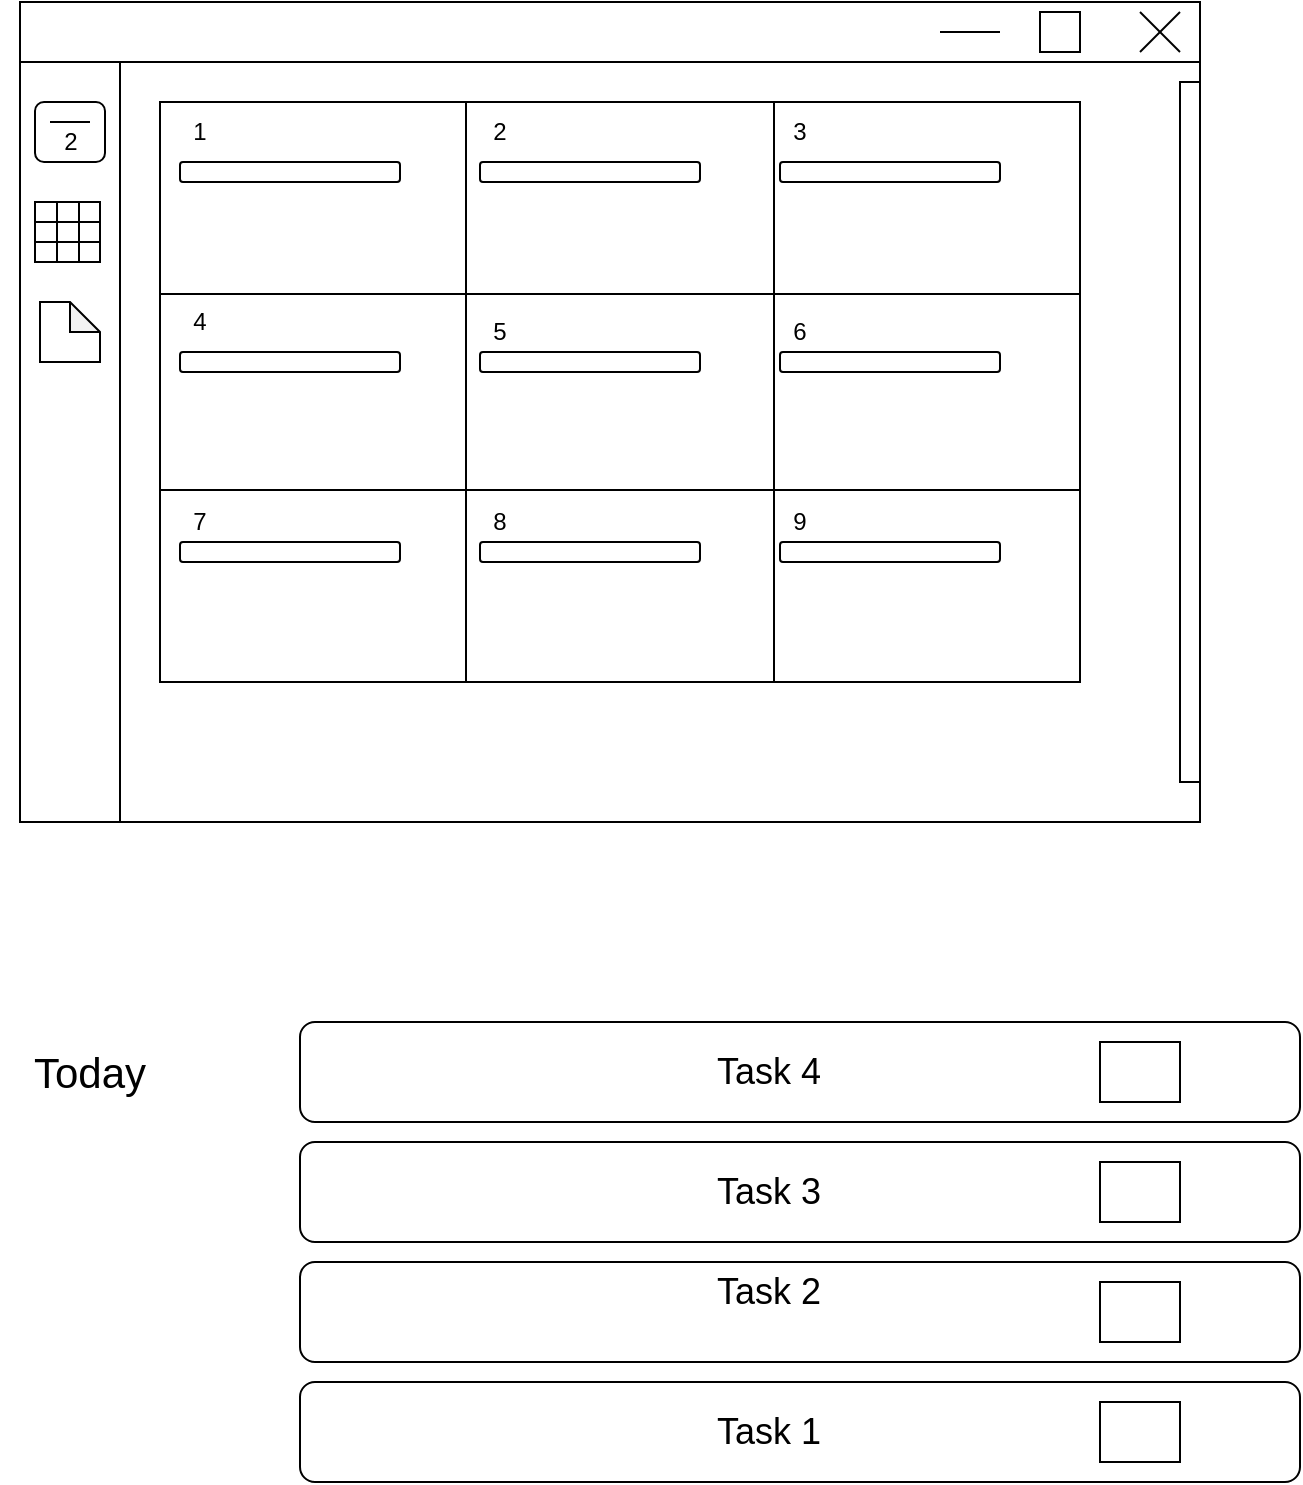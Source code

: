 <mxfile version="14.1.9" type="device"><diagram id="jYjudsKA2nTVADMtQ2na" name="Page-1"><mxGraphModel dx="1038" dy="548" grid="1" gridSize="10" guides="1" tooltips="1" connect="1" arrows="1" fold="1" page="1" pageScale="1" pageWidth="827" pageHeight="1169" math="0" shadow="0"><root><mxCell id="0"/><mxCell id="1" parent="0"/><mxCell id="zUBwi_voVAQUFSUqixuF-2" value="" style="rounded=0;whiteSpace=wrap;html=1;" vertex="1" parent="1"><mxGeometry x="120" y="50" width="590" height="410" as="geometry"/></mxCell><mxCell id="zUBwi_voVAQUFSUqixuF-3" value="" style="rounded=0;whiteSpace=wrap;html=1;" vertex="1" parent="1"><mxGeometry x="120" y="50" width="590" height="30" as="geometry"/></mxCell><mxCell id="zUBwi_voVAQUFSUqixuF-5" value="" style="rounded=0;whiteSpace=wrap;html=1;" vertex="1" parent="1"><mxGeometry x="630" y="55" width="20" height="20" as="geometry"/></mxCell><mxCell id="zUBwi_voVAQUFSUqixuF-8" value="" style="line;strokeWidth=1;html=1;perimeter=backbonePerimeter;points=[];outlineConnect=0;" vertex="1" parent="1"><mxGeometry x="580" y="60" width="30" height="10" as="geometry"/></mxCell><mxCell id="zUBwi_voVAQUFSUqixuF-9" value="" style="endArrow=none;html=1;" edge="1" parent="1"><mxGeometry width="50" height="50" relative="1" as="geometry"><mxPoint x="680" y="75" as="sourcePoint"/><mxPoint x="700" y="55" as="targetPoint"/></mxGeometry></mxCell><mxCell id="zUBwi_voVAQUFSUqixuF-11" value="" style="endArrow=none;html=1;" edge="1" parent="1"><mxGeometry width="50" height="50" relative="1" as="geometry"><mxPoint x="680" y="55" as="sourcePoint"/><mxPoint x="700" y="75" as="targetPoint"/></mxGeometry></mxCell><mxCell id="zUBwi_voVAQUFSUqixuF-12" value="" style="rounded=0;whiteSpace=wrap;html=1;strokeWidth=1;" vertex="1" parent="1"><mxGeometry x="120" y="80" width="50" height="380" as="geometry"/></mxCell><mxCell id="zUBwi_voVAQUFSUqixuF-13" value="&lt;font style=&quot;font-size: 21px&quot;&gt;Today&lt;/font&gt;" style="text;html=1;strokeColor=none;fillColor=none;align=center;verticalAlign=middle;whiteSpace=wrap;rounded=0;" vertex="1" parent="1"><mxGeometry x="110" y="560" width="90" height="50" as="geometry"/></mxCell><mxCell id="zUBwi_voVAQUFSUqixuF-14" value="" style="rounded=1;whiteSpace=wrap;html=1;strokeWidth=1;" vertex="1" parent="1"><mxGeometry x="260" y="740" width="500" height="50" as="geometry"/></mxCell><mxCell id="zUBwi_voVAQUFSUqixuF-15" value="&lt;font style=&quot;font-size: 18px&quot;&gt;Task 1&lt;/font&gt;" style="text;html=1;strokeColor=none;fillColor=none;align=center;verticalAlign=middle;whiteSpace=wrap;rounded=0;" vertex="1" parent="1"><mxGeometry x="297.5" y="750" width="392.5" height="30" as="geometry"/></mxCell><mxCell id="zUBwi_voVAQUFSUqixuF-16" value="" style="rounded=1;whiteSpace=wrap;html=1;strokeWidth=1;" vertex="1" parent="1"><mxGeometry x="260" y="680" width="500" height="50" as="geometry"/></mxCell><mxCell id="zUBwi_voVAQUFSUqixuF-17" value="" style="rounded=1;whiteSpace=wrap;html=1;strokeWidth=1;" vertex="1" parent="1"><mxGeometry x="260" y="620" width="500" height="50" as="geometry"/></mxCell><mxCell id="zUBwi_voVAQUFSUqixuF-18" value="" style="rounded=1;whiteSpace=wrap;html=1;strokeWidth=1;" vertex="1" parent="1"><mxGeometry x="260" y="560" width="500" height="50" as="geometry"/></mxCell><mxCell id="zUBwi_voVAQUFSUqixuF-20" value="&lt;font style=&quot;font-size: 18px&quot;&gt;Task 2&lt;/font&gt;" style="text;html=1;strokeColor=none;fillColor=none;align=center;verticalAlign=middle;whiteSpace=wrap;rounded=0;" vertex="1" parent="1"><mxGeometry x="297.5" y="680" width="392.5" height="30" as="geometry"/></mxCell><mxCell id="zUBwi_voVAQUFSUqixuF-21" value="&lt;font style=&quot;font-size: 18px&quot;&gt;Task 3&lt;/font&gt;" style="text;html=1;strokeColor=none;fillColor=none;align=center;verticalAlign=middle;whiteSpace=wrap;rounded=0;" vertex="1" parent="1"><mxGeometry x="297.5" y="630" width="392.5" height="30" as="geometry"/></mxCell><mxCell id="zUBwi_voVAQUFSUqixuF-22" value="&lt;font style=&quot;font-size: 18px&quot;&gt;Task 4&lt;/font&gt;" style="text;html=1;strokeColor=none;fillColor=none;align=center;verticalAlign=middle;whiteSpace=wrap;rounded=0;" vertex="1" parent="1"><mxGeometry x="297.5" y="570" width="392.5" height="30" as="geometry"/></mxCell><mxCell id="zUBwi_voVAQUFSUqixuF-24" value="" style="rounded=0;whiteSpace=wrap;html=1;strokeWidth=1;" vertex="1" parent="1"><mxGeometry x="660" y="750" width="40" height="30" as="geometry"/></mxCell><mxCell id="zUBwi_voVAQUFSUqixuF-25" value="" style="rounded=0;whiteSpace=wrap;html=1;strokeWidth=1;" vertex="1" parent="1"><mxGeometry x="660" y="690" width="40" height="30" as="geometry"/></mxCell><mxCell id="zUBwi_voVAQUFSUqixuF-26" value="" style="rounded=0;whiteSpace=wrap;html=1;strokeWidth=1;" vertex="1" parent="1"><mxGeometry x="660" y="630" width="40" height="30" as="geometry"/></mxCell><mxCell id="zUBwi_voVAQUFSUqixuF-27" value="" style="rounded=0;whiteSpace=wrap;html=1;strokeWidth=1;" vertex="1" parent="1"><mxGeometry x="660" y="570" width="40" height="30" as="geometry"/></mxCell><mxCell id="zUBwi_voVAQUFSUqixuF-33" value="" style="rounded=1;whiteSpace=wrap;html=1;strokeWidth=1;" vertex="1" parent="1"><mxGeometry x="127.5" y="100" width="35" height="30" as="geometry"/></mxCell><mxCell id="zUBwi_voVAQUFSUqixuF-34" value="" style="endArrow=none;html=1;strokeColor=#000000;" edge="1" parent="1"><mxGeometry width="50" height="50" relative="1" as="geometry"><mxPoint x="135" y="110" as="sourcePoint"/><mxPoint x="155" y="110" as="targetPoint"/></mxGeometry></mxCell><mxCell id="zUBwi_voVAQUFSUqixuF-36" value="2" style="text;html=1;strokeColor=none;fillColor=none;align=center;verticalAlign=middle;whiteSpace=wrap;rounded=0;" vertex="1" parent="1"><mxGeometry x="127.5" y="110" width="35" height="20" as="geometry"/></mxCell><mxCell id="zUBwi_voVAQUFSUqixuF-38" value="" style="shape=table;html=1;whiteSpace=wrap;startSize=0;container=1;collapsible=0;childLayout=tableLayout;strokeWidth=1;" vertex="1" parent="1"><mxGeometry x="127.5" y="150" width="32.5" height="30" as="geometry"/></mxCell><mxCell id="zUBwi_voVAQUFSUqixuF-39" value="" style="shape=partialRectangle;html=1;whiteSpace=wrap;collapsible=0;dropTarget=0;pointerEvents=0;fillColor=none;top=0;left=0;bottom=0;right=0;points=[[0,0.5],[1,0.5]];portConstraint=eastwest;" vertex="1" parent="zUBwi_voVAQUFSUqixuF-38"><mxGeometry width="32.5" height="10" as="geometry"/></mxCell><mxCell id="zUBwi_voVAQUFSUqixuF-40" value="" style="shape=partialRectangle;html=1;whiteSpace=wrap;connectable=0;fillColor=none;top=0;left=0;bottom=0;right=0;overflow=hidden;" vertex="1" parent="zUBwi_voVAQUFSUqixuF-39"><mxGeometry width="11" height="10" as="geometry"/></mxCell><mxCell id="zUBwi_voVAQUFSUqixuF-41" value="" style="shape=partialRectangle;html=1;whiteSpace=wrap;connectable=0;fillColor=none;top=0;left=0;bottom=0;right=0;overflow=hidden;" vertex="1" parent="zUBwi_voVAQUFSUqixuF-39"><mxGeometry x="11" width="11" height="10" as="geometry"/></mxCell><mxCell id="zUBwi_voVAQUFSUqixuF-42" value="" style="shape=partialRectangle;html=1;whiteSpace=wrap;connectable=0;fillColor=none;top=0;left=0;bottom=0;right=0;overflow=hidden;" vertex="1" parent="zUBwi_voVAQUFSUqixuF-39"><mxGeometry x="22" width="11" height="10" as="geometry"/></mxCell><mxCell id="zUBwi_voVAQUFSUqixuF-43" value="" style="shape=partialRectangle;html=1;whiteSpace=wrap;collapsible=0;dropTarget=0;pointerEvents=0;fillColor=none;top=0;left=0;bottom=0;right=0;points=[[0,0.5],[1,0.5]];portConstraint=eastwest;" vertex="1" parent="zUBwi_voVAQUFSUqixuF-38"><mxGeometry y="10" width="32.5" height="10" as="geometry"/></mxCell><mxCell id="zUBwi_voVAQUFSUqixuF-44" value="" style="shape=partialRectangle;html=1;whiteSpace=wrap;connectable=0;fillColor=none;top=0;left=0;bottom=0;right=0;overflow=hidden;" vertex="1" parent="zUBwi_voVAQUFSUqixuF-43"><mxGeometry width="11" height="10" as="geometry"/></mxCell><mxCell id="zUBwi_voVAQUFSUqixuF-45" value="" style="shape=partialRectangle;html=1;whiteSpace=wrap;connectable=0;fillColor=none;top=0;left=0;bottom=0;right=0;overflow=hidden;" vertex="1" parent="zUBwi_voVAQUFSUqixuF-43"><mxGeometry x="11" width="11" height="10" as="geometry"/></mxCell><mxCell id="zUBwi_voVAQUFSUqixuF-46" value="" style="shape=partialRectangle;html=1;whiteSpace=wrap;connectable=0;fillColor=none;top=0;left=0;bottom=0;right=0;overflow=hidden;" vertex="1" parent="zUBwi_voVAQUFSUqixuF-43"><mxGeometry x="22" width="11" height="10" as="geometry"/></mxCell><mxCell id="zUBwi_voVAQUFSUqixuF-47" value="" style="shape=partialRectangle;html=1;whiteSpace=wrap;collapsible=0;dropTarget=0;pointerEvents=0;fillColor=none;top=0;left=0;bottom=0;right=0;points=[[0,0.5],[1,0.5]];portConstraint=eastwest;" vertex="1" parent="zUBwi_voVAQUFSUqixuF-38"><mxGeometry y="20" width="32.5" height="10" as="geometry"/></mxCell><mxCell id="zUBwi_voVAQUFSUqixuF-48" value="" style="shape=partialRectangle;html=1;whiteSpace=wrap;connectable=0;fillColor=none;top=0;left=0;bottom=0;right=0;overflow=hidden;" vertex="1" parent="zUBwi_voVAQUFSUqixuF-47"><mxGeometry width="11" height="10" as="geometry"/></mxCell><mxCell id="zUBwi_voVAQUFSUqixuF-49" value="" style="shape=partialRectangle;html=1;whiteSpace=wrap;connectable=0;fillColor=none;top=0;left=0;bottom=0;right=0;overflow=hidden;" vertex="1" parent="zUBwi_voVAQUFSUqixuF-47"><mxGeometry x="11" width="11" height="10" as="geometry"/></mxCell><mxCell id="zUBwi_voVAQUFSUqixuF-50" value="" style="shape=partialRectangle;html=1;whiteSpace=wrap;connectable=0;fillColor=none;top=0;left=0;bottom=0;right=0;overflow=hidden;" vertex="1" parent="zUBwi_voVAQUFSUqixuF-47"><mxGeometry x="22" width="11" height="10" as="geometry"/></mxCell><mxCell id="zUBwi_voVAQUFSUqixuF-52" value="" style="rounded=0;whiteSpace=wrap;html=1;strokeWidth=1;" vertex="1" parent="1"><mxGeometry x="700" y="90" width="10" height="350" as="geometry"/></mxCell><mxCell id="zUBwi_voVAQUFSUqixuF-56" value="" style="shape=note;whiteSpace=wrap;html=1;backgroundOutline=1;darkOpacity=0.05;strokeWidth=1;size=15;" vertex="1" parent="1"><mxGeometry x="130" y="200" width="30" height="30" as="geometry"/></mxCell><mxCell id="zUBwi_voVAQUFSUqixuF-58" value="" style="shape=table;html=1;whiteSpace=wrap;startSize=0;container=1;collapsible=0;childLayout=tableLayout;strokeWidth=1;" vertex="1" parent="1"><mxGeometry x="190" y="100" width="460" height="290" as="geometry"/></mxCell><mxCell id="zUBwi_voVAQUFSUqixuF-59" value="" style="shape=partialRectangle;html=1;whiteSpace=wrap;collapsible=0;dropTarget=0;pointerEvents=0;fillColor=none;top=0;left=0;bottom=0;right=0;points=[[0,0.5],[1,0.5]];portConstraint=eastwest;" vertex="1" parent="zUBwi_voVAQUFSUqixuF-58"><mxGeometry width="460" height="96" as="geometry"/></mxCell><mxCell id="zUBwi_voVAQUFSUqixuF-60" value="" style="shape=partialRectangle;html=1;whiteSpace=wrap;connectable=0;fillColor=none;top=0;left=0;bottom=0;right=0;overflow=hidden;" vertex="1" parent="zUBwi_voVAQUFSUqixuF-59"><mxGeometry width="153" height="96" as="geometry"/></mxCell><mxCell id="zUBwi_voVAQUFSUqixuF-61" value="" style="shape=partialRectangle;html=1;whiteSpace=wrap;connectable=0;fillColor=none;top=0;left=0;bottom=0;right=0;overflow=hidden;" vertex="1" parent="zUBwi_voVAQUFSUqixuF-59"><mxGeometry x="153" width="154" height="96" as="geometry"/></mxCell><mxCell id="zUBwi_voVAQUFSUqixuF-62" value="" style="shape=partialRectangle;html=1;whiteSpace=wrap;connectable=0;fillColor=none;top=0;left=0;bottom=0;right=0;overflow=hidden;" vertex="1" parent="zUBwi_voVAQUFSUqixuF-59"><mxGeometry x="307" width="153" height="96" as="geometry"/></mxCell><mxCell id="zUBwi_voVAQUFSUqixuF-63" value="" style="shape=partialRectangle;html=1;whiteSpace=wrap;collapsible=0;dropTarget=0;pointerEvents=0;fillColor=none;top=0;left=0;bottom=0;right=0;points=[[0,0.5],[1,0.5]];portConstraint=eastwest;" vertex="1" parent="zUBwi_voVAQUFSUqixuF-58"><mxGeometry y="96" width="460" height="98" as="geometry"/></mxCell><mxCell id="zUBwi_voVAQUFSUqixuF-64" value="" style="shape=partialRectangle;html=1;whiteSpace=wrap;connectable=0;fillColor=none;top=0;left=0;bottom=0;right=0;overflow=hidden;" vertex="1" parent="zUBwi_voVAQUFSUqixuF-63"><mxGeometry width="153" height="98" as="geometry"/></mxCell><mxCell id="zUBwi_voVAQUFSUqixuF-65" value="" style="shape=partialRectangle;html=1;whiteSpace=wrap;connectable=0;fillColor=none;top=0;left=0;bottom=0;right=0;overflow=hidden;" vertex="1" parent="zUBwi_voVAQUFSUqixuF-63"><mxGeometry x="153" width="154" height="98" as="geometry"/></mxCell><mxCell id="zUBwi_voVAQUFSUqixuF-66" value="" style="shape=partialRectangle;html=1;whiteSpace=wrap;connectable=0;fillColor=none;top=0;left=0;bottom=0;right=0;overflow=hidden;" vertex="1" parent="zUBwi_voVAQUFSUqixuF-63"><mxGeometry x="307" width="153" height="98" as="geometry"/></mxCell><mxCell id="zUBwi_voVAQUFSUqixuF-67" value="" style="shape=partialRectangle;html=1;whiteSpace=wrap;collapsible=0;dropTarget=0;pointerEvents=0;fillColor=none;top=0;left=0;bottom=0;right=0;points=[[0,0.5],[1,0.5]];portConstraint=eastwest;" vertex="1" parent="zUBwi_voVAQUFSUqixuF-58"><mxGeometry y="194" width="460" height="96" as="geometry"/></mxCell><mxCell id="zUBwi_voVAQUFSUqixuF-68" value="" style="shape=partialRectangle;html=1;whiteSpace=wrap;connectable=0;fillColor=none;top=0;left=0;bottom=0;right=0;overflow=hidden;" vertex="1" parent="zUBwi_voVAQUFSUqixuF-67"><mxGeometry width="153" height="96" as="geometry"/></mxCell><mxCell id="zUBwi_voVAQUFSUqixuF-69" value="" style="shape=partialRectangle;html=1;whiteSpace=wrap;connectable=0;fillColor=none;top=0;left=0;bottom=0;right=0;overflow=hidden;" vertex="1" parent="zUBwi_voVAQUFSUqixuF-67"><mxGeometry x="153" width="154" height="96" as="geometry"/></mxCell><mxCell id="zUBwi_voVAQUFSUqixuF-70" value="" style="shape=partialRectangle;html=1;whiteSpace=wrap;connectable=0;fillColor=none;top=0;left=0;bottom=0;right=0;overflow=hidden;" vertex="1" parent="zUBwi_voVAQUFSUqixuF-67"><mxGeometry x="307" width="153" height="96" as="geometry"/></mxCell><mxCell id="zUBwi_voVAQUFSUqixuF-71" value="1" style="text;html=1;strokeColor=none;fillColor=none;align=center;verticalAlign=middle;whiteSpace=wrap;rounded=0;" vertex="1" parent="1"><mxGeometry x="190" y="105" width="40" height="20" as="geometry"/></mxCell><mxCell id="zUBwi_voVAQUFSUqixuF-72" value="2" style="text;html=1;strokeColor=none;fillColor=none;align=center;verticalAlign=middle;whiteSpace=wrap;rounded=0;" vertex="1" parent="1"><mxGeometry x="340" y="105" width="40" height="20" as="geometry"/></mxCell><mxCell id="zUBwi_voVAQUFSUqixuF-73" value="3" style="text;html=1;strokeColor=none;fillColor=none;align=center;verticalAlign=middle;whiteSpace=wrap;rounded=0;" vertex="1" parent="1"><mxGeometry x="490" y="105" width="40" height="20" as="geometry"/></mxCell><mxCell id="zUBwi_voVAQUFSUqixuF-74" value="4" style="text;html=1;strokeColor=none;fillColor=none;align=center;verticalAlign=middle;whiteSpace=wrap;rounded=0;" vertex="1" parent="1"><mxGeometry x="190" y="200" width="40" height="20" as="geometry"/></mxCell><mxCell id="zUBwi_voVAQUFSUqixuF-75" value="5" style="text;html=1;strokeColor=none;fillColor=none;align=center;verticalAlign=middle;whiteSpace=wrap;rounded=0;" vertex="1" parent="1"><mxGeometry x="340" y="205" width="40" height="20" as="geometry"/></mxCell><mxCell id="zUBwi_voVAQUFSUqixuF-76" value="6" style="text;html=1;strokeColor=none;fillColor=none;align=center;verticalAlign=middle;whiteSpace=wrap;rounded=0;" vertex="1" parent="1"><mxGeometry x="490" y="205" width="40" height="20" as="geometry"/></mxCell><mxCell id="zUBwi_voVAQUFSUqixuF-77" value="7" style="text;html=1;strokeColor=none;fillColor=none;align=center;verticalAlign=middle;whiteSpace=wrap;rounded=0;" vertex="1" parent="1"><mxGeometry x="190" y="300" width="40" height="20" as="geometry"/></mxCell><mxCell id="zUBwi_voVAQUFSUqixuF-78" value="8" style="text;html=1;strokeColor=none;fillColor=none;align=center;verticalAlign=middle;whiteSpace=wrap;rounded=0;" vertex="1" parent="1"><mxGeometry x="340" y="300" width="40" height="20" as="geometry"/></mxCell><mxCell id="zUBwi_voVAQUFSUqixuF-79" value="9" style="text;html=1;strokeColor=none;fillColor=none;align=center;verticalAlign=middle;whiteSpace=wrap;rounded=0;" vertex="1" parent="1"><mxGeometry x="490" y="300" width="40" height="20" as="geometry"/></mxCell><mxCell id="zUBwi_voVAQUFSUqixuF-80" value="" style="rounded=1;whiteSpace=wrap;html=1;strokeWidth=1;" vertex="1" parent="1"><mxGeometry x="200" y="130" width="110" height="10" as="geometry"/></mxCell><mxCell id="zUBwi_voVAQUFSUqixuF-81" value="" style="rounded=1;whiteSpace=wrap;html=1;strokeWidth=1;" vertex="1" parent="1"><mxGeometry x="350" y="130" width="110" height="10" as="geometry"/></mxCell><mxCell id="zUBwi_voVAQUFSUqixuF-82" value="" style="rounded=1;whiteSpace=wrap;html=1;strokeWidth=1;" vertex="1" parent="1"><mxGeometry x="500" y="130" width="110" height="10" as="geometry"/></mxCell><mxCell id="zUBwi_voVAQUFSUqixuF-84" value="" style="rounded=1;whiteSpace=wrap;html=1;strokeWidth=1;" vertex="1" parent="1"><mxGeometry x="200" y="225" width="110" height="10" as="geometry"/></mxCell><mxCell id="zUBwi_voVAQUFSUqixuF-85" value="" style="rounded=1;whiteSpace=wrap;html=1;strokeWidth=1;" vertex="1" parent="1"><mxGeometry x="200" y="320" width="110" height="10" as="geometry"/></mxCell><mxCell id="zUBwi_voVAQUFSUqixuF-86" value="" style="rounded=1;whiteSpace=wrap;html=1;strokeWidth=1;" vertex="1" parent="1"><mxGeometry x="350" y="225" width="110" height="10" as="geometry"/></mxCell><mxCell id="zUBwi_voVAQUFSUqixuF-88" value="" style="rounded=1;whiteSpace=wrap;html=1;strokeWidth=1;" vertex="1" parent="1"><mxGeometry x="350" y="320" width="110" height="10" as="geometry"/></mxCell><mxCell id="zUBwi_voVAQUFSUqixuF-89" value="" style="rounded=1;whiteSpace=wrap;html=1;strokeWidth=1;" vertex="1" parent="1"><mxGeometry x="500" y="225" width="110" height="10" as="geometry"/></mxCell><mxCell id="zUBwi_voVAQUFSUqixuF-90" value="" style="rounded=1;whiteSpace=wrap;html=1;strokeWidth=1;" vertex="1" parent="1"><mxGeometry x="500" y="320" width="110" height="10" as="geometry"/></mxCell></root></mxGraphModel></diagram></mxfile>